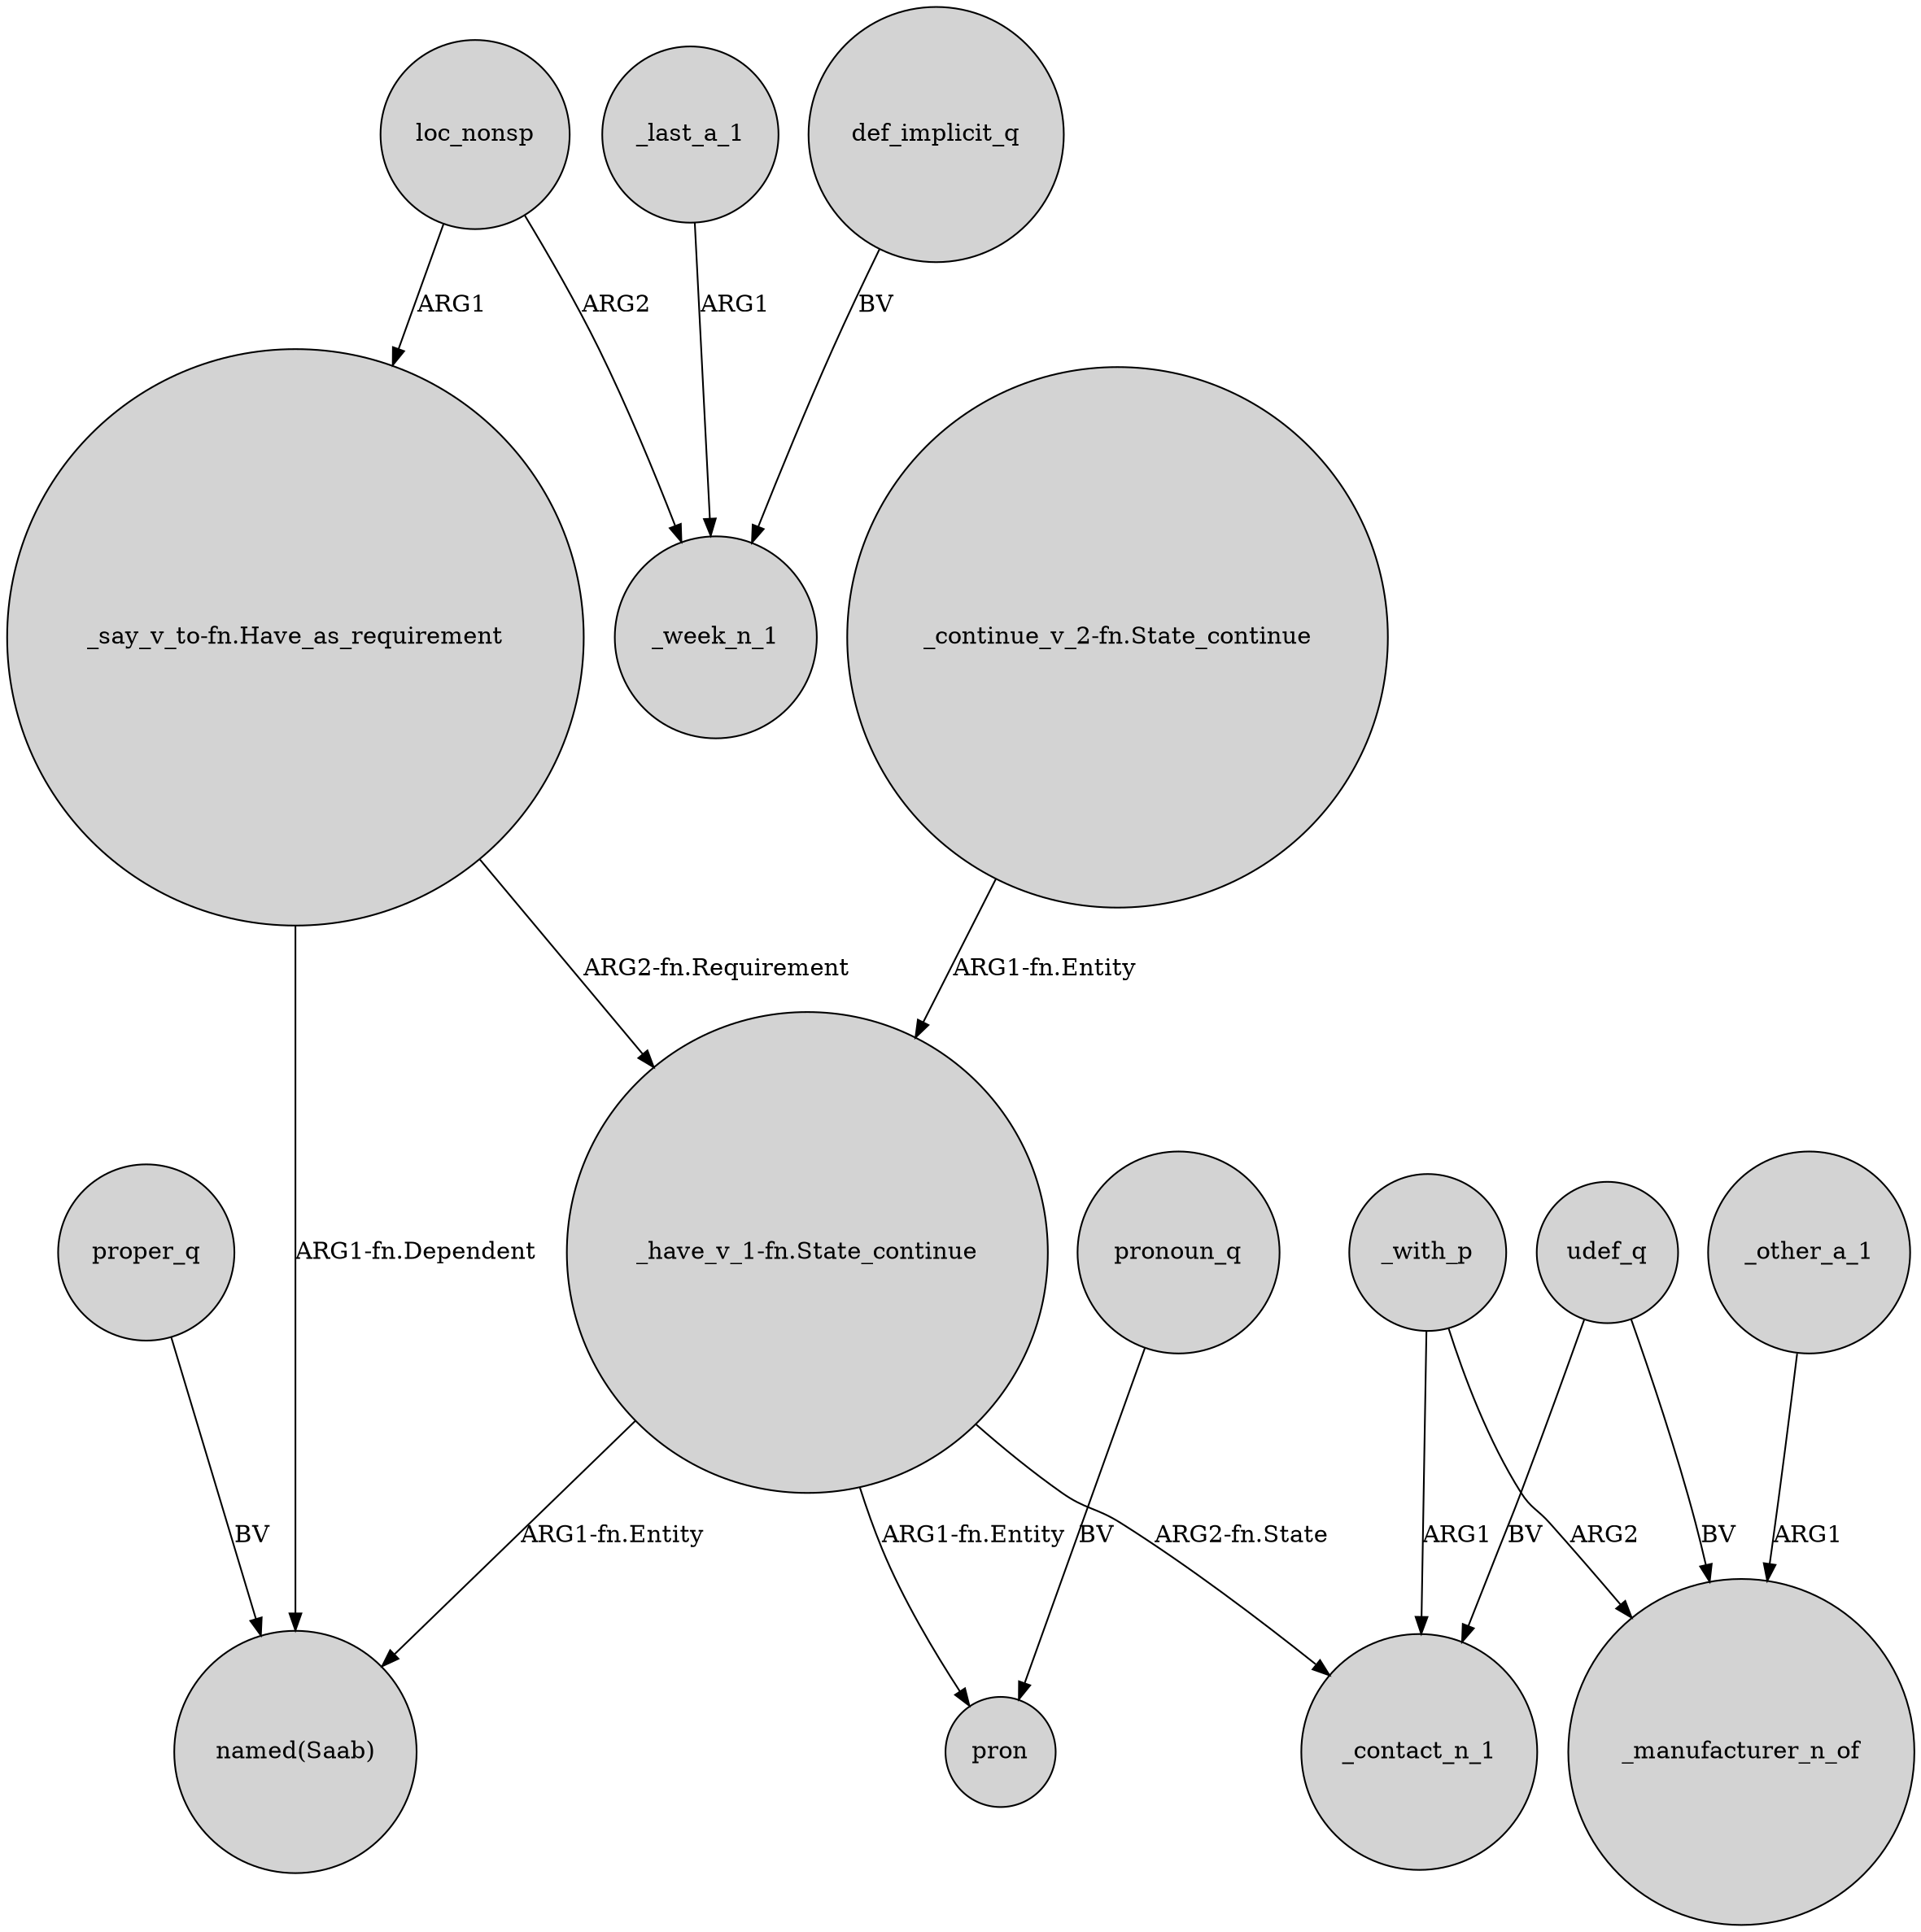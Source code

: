digraph {
	node [shape=circle style=filled]
	loc_nonsp -> "_say_v_to-fn.Have_as_requirement" [label=ARG1]
	"_continue_v_2-fn.State_continue" -> "_have_v_1-fn.State_continue" [label="ARG1-fn.Entity"]
	"_say_v_to-fn.Have_as_requirement" -> "named(Saab)" [label="ARG1-fn.Dependent"]
	_with_p -> _contact_n_1 [label=ARG1]
	loc_nonsp -> _week_n_1 [label=ARG2]
	udef_q -> _manufacturer_n_of [label=BV]
	_last_a_1 -> _week_n_1 [label=ARG1]
	"_say_v_to-fn.Have_as_requirement" -> "_have_v_1-fn.State_continue" [label="ARG2-fn.Requirement"]
	proper_q -> "named(Saab)" [label=BV]
	udef_q -> _contact_n_1 [label=BV]
	"_have_v_1-fn.State_continue" -> "named(Saab)" [label="ARG1-fn.Entity"]
	def_implicit_q -> _week_n_1 [label=BV]
	_other_a_1 -> _manufacturer_n_of [label=ARG1]
	_with_p -> _manufacturer_n_of [label=ARG2]
	pronoun_q -> pron [label=BV]
	"_have_v_1-fn.State_continue" -> _contact_n_1 [label="ARG2-fn.State"]
	"_have_v_1-fn.State_continue" -> pron [label="ARG1-fn.Entity"]
}

